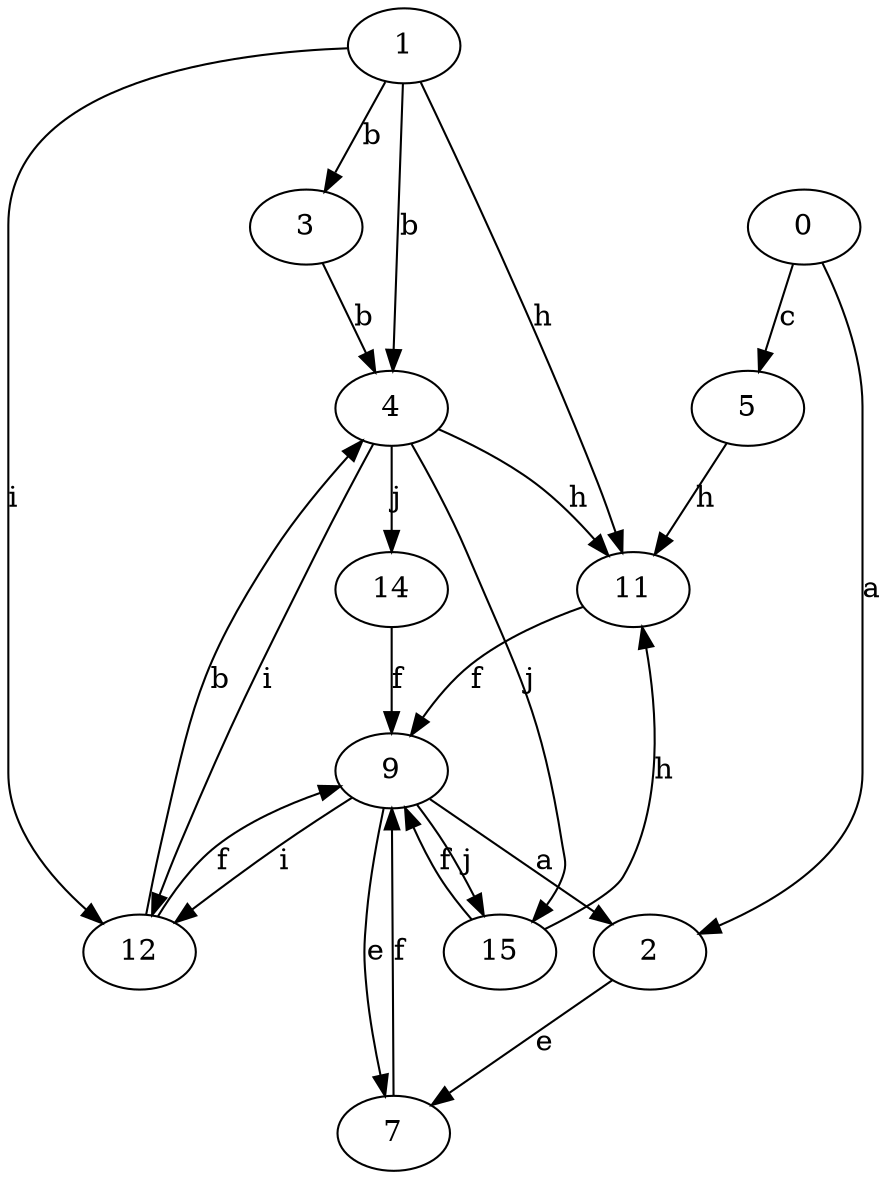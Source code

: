 strict digraph  {
1;
2;
3;
0;
4;
5;
7;
9;
11;
12;
14;
15;
1 -> 3  [label=b];
1 -> 4  [label=b];
1 -> 11  [label=h];
1 -> 12  [label=i];
2 -> 7  [label=e];
3 -> 4  [label=b];
0 -> 2  [label=a];
0 -> 5  [label=c];
4 -> 11  [label=h];
4 -> 12  [label=i];
4 -> 14  [label=j];
4 -> 15  [label=j];
5 -> 11  [label=h];
7 -> 9  [label=f];
9 -> 2  [label=a];
9 -> 7  [label=e];
9 -> 12  [label=i];
9 -> 15  [label=j];
11 -> 9  [label=f];
12 -> 4  [label=b];
12 -> 9  [label=f];
14 -> 9  [label=f];
15 -> 9  [label=f];
15 -> 11  [label=h];
}
